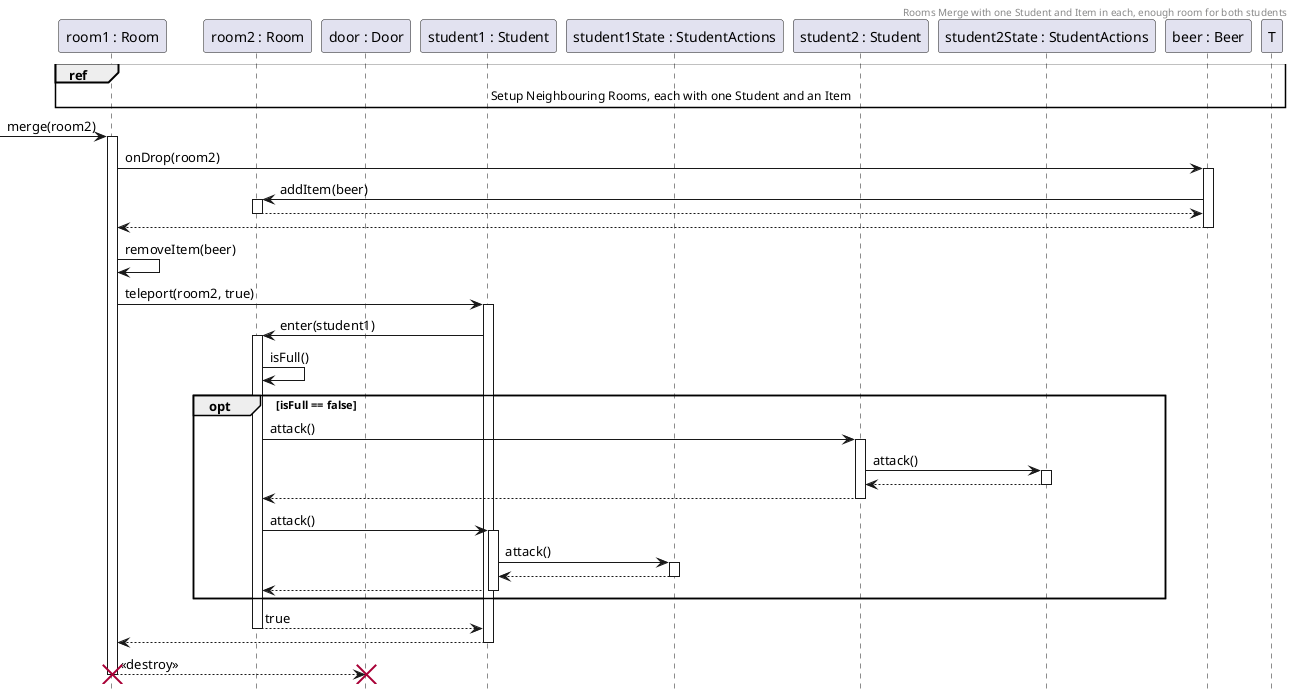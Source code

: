 @startuml FullRoom
header Rooms Merge with one Student and Item in each, enough room for both students
hide footbox

participant R1 as "room1 : Room"
participant R2 as "room2 : Room"
participant D as "door : Door"

participant S1 as "student1 : Student"
participant S1S as "student1State : StudentActions"

participant S2 as "student2 : Student"
participant S2S as "student2State : StudentActions"

participant B as "beer : Beer"

ref over R1, T : Setup Neighbouring Rooms, each with one Student and an Item
-> R1 ++: merge(room2)
R1 -> B ++: onDrop(room2)
B -> R2 ++: addItem(beer)
return
return
R1 -> R1 : removeItem(beer)
R1 -> S1 ++: teleport(room2, true)
S1 -> R2 ++: enter(student1)
R2 -> R2 : isFull()
opt isFull == false
    R2 -> S2 ++ : attack()
    S2 -> S2S ++ : attack()
    return
    return
    R2 -> S1 ++ : attack()
    S1 -> S1S ++ : attack()
    return
    return
end
return true
return
R1 --> D : <<destroy>>
destroy D
destroy R1

@enduml


